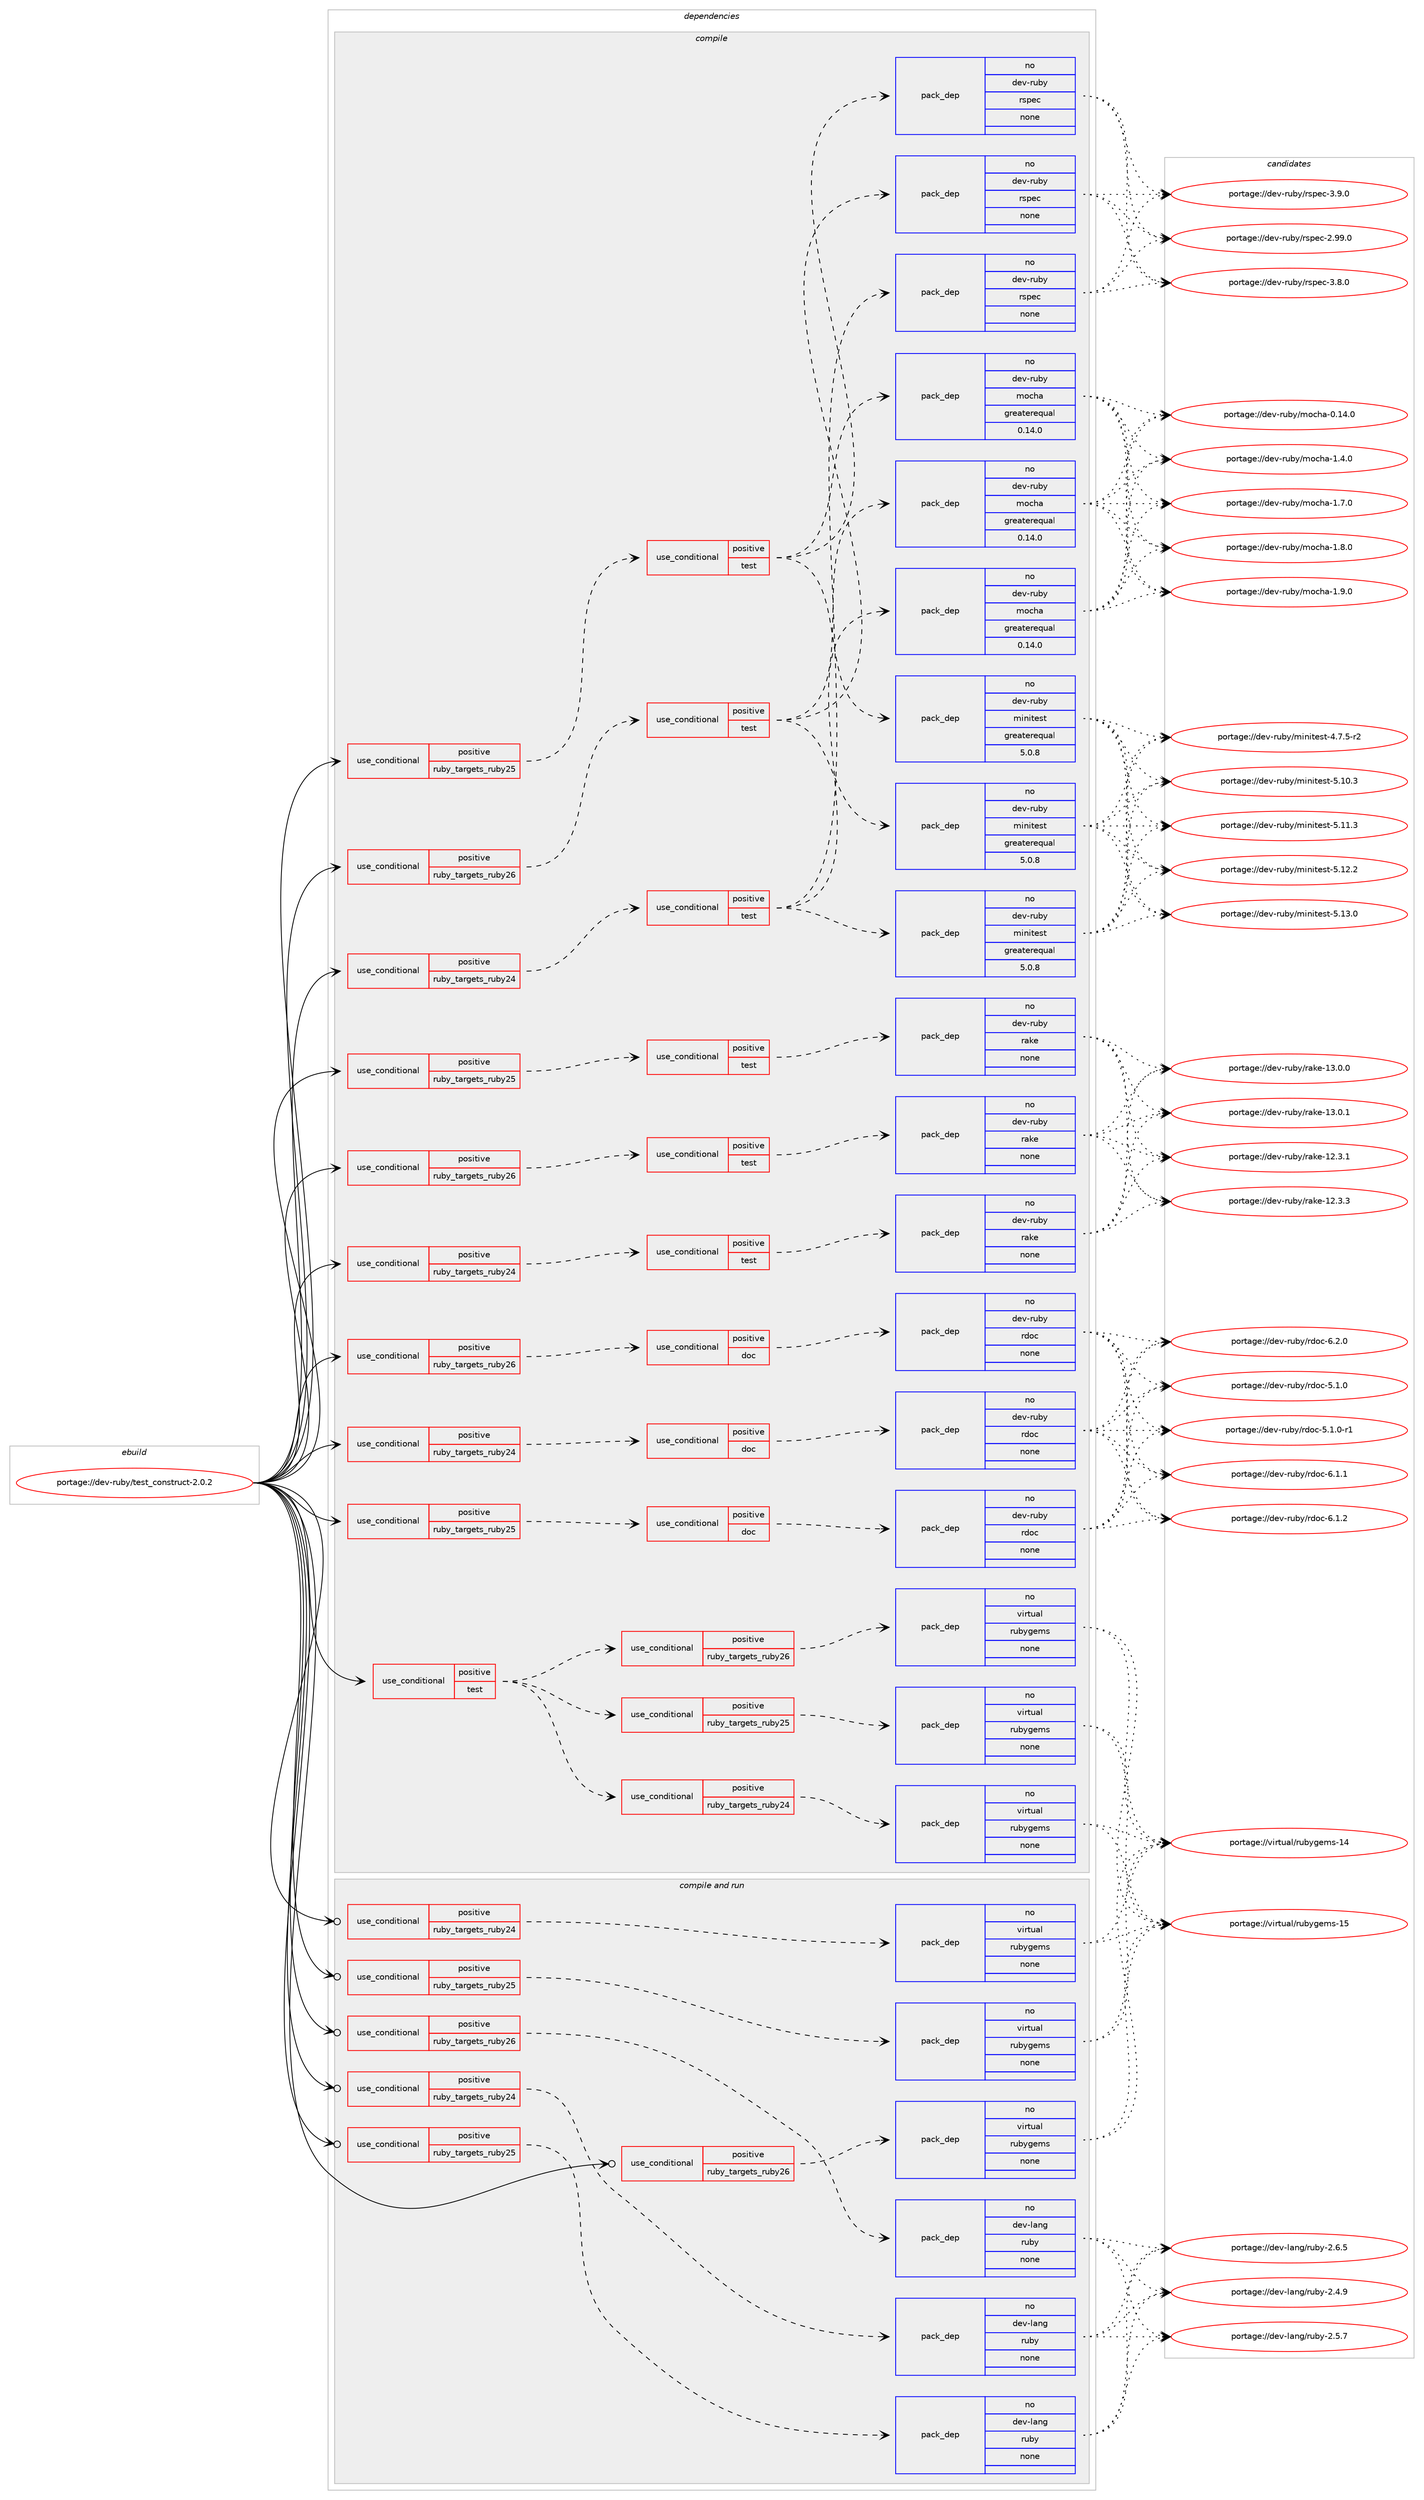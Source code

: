 digraph prolog {

# *************
# Graph options
# *************

newrank=true;
concentrate=true;
compound=true;
graph [rankdir=LR,fontname=Helvetica,fontsize=10,ranksep=1.5];#, ranksep=2.5, nodesep=0.2];
edge  [arrowhead=vee];
node  [fontname=Helvetica,fontsize=10];

# **********
# The ebuild
# **********

subgraph cluster_leftcol {
color=gray;
rank=same;
label=<<i>ebuild</i>>;
id [label="portage://dev-ruby/test_construct-2.0.2", color=red, width=4, href="../dev-ruby/test_construct-2.0.2.svg"];
}

# ****************
# The dependencies
# ****************

subgraph cluster_midcol {
color=gray;
label=<<i>dependencies</i>>;
subgraph cluster_compile {
fillcolor="#eeeeee";
style=filled;
label=<<i>compile</i>>;
subgraph cond67792 {
dependency252503 [label=<<TABLE BORDER="0" CELLBORDER="1" CELLSPACING="0" CELLPADDING="4"><TR><TD ROWSPAN="3" CELLPADDING="10">use_conditional</TD></TR><TR><TD>positive</TD></TR><TR><TD>ruby_targets_ruby24</TD></TR></TABLE>>, shape=none, color=red];
subgraph cond67793 {
dependency252504 [label=<<TABLE BORDER="0" CELLBORDER="1" CELLSPACING="0" CELLPADDING="4"><TR><TD ROWSPAN="3" CELLPADDING="10">use_conditional</TD></TR><TR><TD>positive</TD></TR><TR><TD>doc</TD></TR></TABLE>>, shape=none, color=red];
subgraph pack181150 {
dependency252505 [label=<<TABLE BORDER="0" CELLBORDER="1" CELLSPACING="0" CELLPADDING="4" WIDTH="220"><TR><TD ROWSPAN="6" CELLPADDING="30">pack_dep</TD></TR><TR><TD WIDTH="110">no</TD></TR><TR><TD>dev-ruby</TD></TR><TR><TD>rdoc</TD></TR><TR><TD>none</TD></TR><TR><TD></TD></TR></TABLE>>, shape=none, color=blue];
}
dependency252504:e -> dependency252505:w [weight=20,style="dashed",arrowhead="vee"];
}
dependency252503:e -> dependency252504:w [weight=20,style="dashed",arrowhead="vee"];
}
id:e -> dependency252503:w [weight=20,style="solid",arrowhead="vee"];
subgraph cond67794 {
dependency252506 [label=<<TABLE BORDER="0" CELLBORDER="1" CELLSPACING="0" CELLPADDING="4"><TR><TD ROWSPAN="3" CELLPADDING="10">use_conditional</TD></TR><TR><TD>positive</TD></TR><TR><TD>ruby_targets_ruby24</TD></TR></TABLE>>, shape=none, color=red];
subgraph cond67795 {
dependency252507 [label=<<TABLE BORDER="0" CELLBORDER="1" CELLSPACING="0" CELLPADDING="4"><TR><TD ROWSPAN="3" CELLPADDING="10">use_conditional</TD></TR><TR><TD>positive</TD></TR><TR><TD>test</TD></TR></TABLE>>, shape=none, color=red];
subgraph pack181151 {
dependency252508 [label=<<TABLE BORDER="0" CELLBORDER="1" CELLSPACING="0" CELLPADDING="4" WIDTH="220"><TR><TD ROWSPAN="6" CELLPADDING="30">pack_dep</TD></TR><TR><TD WIDTH="110">no</TD></TR><TR><TD>dev-ruby</TD></TR><TR><TD>minitest</TD></TR><TR><TD>greaterequal</TD></TR><TR><TD>5.0.8</TD></TR></TABLE>>, shape=none, color=blue];
}
dependency252507:e -> dependency252508:w [weight=20,style="dashed",arrowhead="vee"];
subgraph pack181152 {
dependency252509 [label=<<TABLE BORDER="0" CELLBORDER="1" CELLSPACING="0" CELLPADDING="4" WIDTH="220"><TR><TD ROWSPAN="6" CELLPADDING="30">pack_dep</TD></TR><TR><TD WIDTH="110">no</TD></TR><TR><TD>dev-ruby</TD></TR><TR><TD>mocha</TD></TR><TR><TD>greaterequal</TD></TR><TR><TD>0.14.0</TD></TR></TABLE>>, shape=none, color=blue];
}
dependency252507:e -> dependency252509:w [weight=20,style="dashed",arrowhead="vee"];
subgraph pack181153 {
dependency252510 [label=<<TABLE BORDER="0" CELLBORDER="1" CELLSPACING="0" CELLPADDING="4" WIDTH="220"><TR><TD ROWSPAN="6" CELLPADDING="30">pack_dep</TD></TR><TR><TD WIDTH="110">no</TD></TR><TR><TD>dev-ruby</TD></TR><TR><TD>rspec</TD></TR><TR><TD>none</TD></TR><TR><TD></TD></TR></TABLE>>, shape=none, color=blue];
}
dependency252507:e -> dependency252510:w [weight=20,style="dashed",arrowhead="vee"];
}
dependency252506:e -> dependency252507:w [weight=20,style="dashed",arrowhead="vee"];
}
id:e -> dependency252506:w [weight=20,style="solid",arrowhead="vee"];
subgraph cond67796 {
dependency252511 [label=<<TABLE BORDER="0" CELLBORDER="1" CELLSPACING="0" CELLPADDING="4"><TR><TD ROWSPAN="3" CELLPADDING="10">use_conditional</TD></TR><TR><TD>positive</TD></TR><TR><TD>ruby_targets_ruby24</TD></TR></TABLE>>, shape=none, color=red];
subgraph cond67797 {
dependency252512 [label=<<TABLE BORDER="0" CELLBORDER="1" CELLSPACING="0" CELLPADDING="4"><TR><TD ROWSPAN="3" CELLPADDING="10">use_conditional</TD></TR><TR><TD>positive</TD></TR><TR><TD>test</TD></TR></TABLE>>, shape=none, color=red];
subgraph pack181154 {
dependency252513 [label=<<TABLE BORDER="0" CELLBORDER="1" CELLSPACING="0" CELLPADDING="4" WIDTH="220"><TR><TD ROWSPAN="6" CELLPADDING="30">pack_dep</TD></TR><TR><TD WIDTH="110">no</TD></TR><TR><TD>dev-ruby</TD></TR><TR><TD>rake</TD></TR><TR><TD>none</TD></TR><TR><TD></TD></TR></TABLE>>, shape=none, color=blue];
}
dependency252512:e -> dependency252513:w [weight=20,style="dashed",arrowhead="vee"];
}
dependency252511:e -> dependency252512:w [weight=20,style="dashed",arrowhead="vee"];
}
id:e -> dependency252511:w [weight=20,style="solid",arrowhead="vee"];
subgraph cond67798 {
dependency252514 [label=<<TABLE BORDER="0" CELLBORDER="1" CELLSPACING="0" CELLPADDING="4"><TR><TD ROWSPAN="3" CELLPADDING="10">use_conditional</TD></TR><TR><TD>positive</TD></TR><TR><TD>ruby_targets_ruby25</TD></TR></TABLE>>, shape=none, color=red];
subgraph cond67799 {
dependency252515 [label=<<TABLE BORDER="0" CELLBORDER="1" CELLSPACING="0" CELLPADDING="4"><TR><TD ROWSPAN="3" CELLPADDING="10">use_conditional</TD></TR><TR><TD>positive</TD></TR><TR><TD>doc</TD></TR></TABLE>>, shape=none, color=red];
subgraph pack181155 {
dependency252516 [label=<<TABLE BORDER="0" CELLBORDER="1" CELLSPACING="0" CELLPADDING="4" WIDTH="220"><TR><TD ROWSPAN="6" CELLPADDING="30">pack_dep</TD></TR><TR><TD WIDTH="110">no</TD></TR><TR><TD>dev-ruby</TD></TR><TR><TD>rdoc</TD></TR><TR><TD>none</TD></TR><TR><TD></TD></TR></TABLE>>, shape=none, color=blue];
}
dependency252515:e -> dependency252516:w [weight=20,style="dashed",arrowhead="vee"];
}
dependency252514:e -> dependency252515:w [weight=20,style="dashed",arrowhead="vee"];
}
id:e -> dependency252514:w [weight=20,style="solid",arrowhead="vee"];
subgraph cond67800 {
dependency252517 [label=<<TABLE BORDER="0" CELLBORDER="1" CELLSPACING="0" CELLPADDING="4"><TR><TD ROWSPAN="3" CELLPADDING="10">use_conditional</TD></TR><TR><TD>positive</TD></TR><TR><TD>ruby_targets_ruby25</TD></TR></TABLE>>, shape=none, color=red];
subgraph cond67801 {
dependency252518 [label=<<TABLE BORDER="0" CELLBORDER="1" CELLSPACING="0" CELLPADDING="4"><TR><TD ROWSPAN="3" CELLPADDING="10">use_conditional</TD></TR><TR><TD>positive</TD></TR><TR><TD>test</TD></TR></TABLE>>, shape=none, color=red];
subgraph pack181156 {
dependency252519 [label=<<TABLE BORDER="0" CELLBORDER="1" CELLSPACING="0" CELLPADDING="4" WIDTH="220"><TR><TD ROWSPAN="6" CELLPADDING="30">pack_dep</TD></TR><TR><TD WIDTH="110">no</TD></TR><TR><TD>dev-ruby</TD></TR><TR><TD>minitest</TD></TR><TR><TD>greaterequal</TD></TR><TR><TD>5.0.8</TD></TR></TABLE>>, shape=none, color=blue];
}
dependency252518:e -> dependency252519:w [weight=20,style="dashed",arrowhead="vee"];
subgraph pack181157 {
dependency252520 [label=<<TABLE BORDER="0" CELLBORDER="1" CELLSPACING="0" CELLPADDING="4" WIDTH="220"><TR><TD ROWSPAN="6" CELLPADDING="30">pack_dep</TD></TR><TR><TD WIDTH="110">no</TD></TR><TR><TD>dev-ruby</TD></TR><TR><TD>mocha</TD></TR><TR><TD>greaterequal</TD></TR><TR><TD>0.14.0</TD></TR></TABLE>>, shape=none, color=blue];
}
dependency252518:e -> dependency252520:w [weight=20,style="dashed",arrowhead="vee"];
subgraph pack181158 {
dependency252521 [label=<<TABLE BORDER="0" CELLBORDER="1" CELLSPACING="0" CELLPADDING="4" WIDTH="220"><TR><TD ROWSPAN="6" CELLPADDING="30">pack_dep</TD></TR><TR><TD WIDTH="110">no</TD></TR><TR><TD>dev-ruby</TD></TR><TR><TD>rspec</TD></TR><TR><TD>none</TD></TR><TR><TD></TD></TR></TABLE>>, shape=none, color=blue];
}
dependency252518:e -> dependency252521:w [weight=20,style="dashed",arrowhead="vee"];
}
dependency252517:e -> dependency252518:w [weight=20,style="dashed",arrowhead="vee"];
}
id:e -> dependency252517:w [weight=20,style="solid",arrowhead="vee"];
subgraph cond67802 {
dependency252522 [label=<<TABLE BORDER="0" CELLBORDER="1" CELLSPACING="0" CELLPADDING="4"><TR><TD ROWSPAN="3" CELLPADDING="10">use_conditional</TD></TR><TR><TD>positive</TD></TR><TR><TD>ruby_targets_ruby25</TD></TR></TABLE>>, shape=none, color=red];
subgraph cond67803 {
dependency252523 [label=<<TABLE BORDER="0" CELLBORDER="1" CELLSPACING="0" CELLPADDING="4"><TR><TD ROWSPAN="3" CELLPADDING="10">use_conditional</TD></TR><TR><TD>positive</TD></TR><TR><TD>test</TD></TR></TABLE>>, shape=none, color=red];
subgraph pack181159 {
dependency252524 [label=<<TABLE BORDER="0" CELLBORDER="1" CELLSPACING="0" CELLPADDING="4" WIDTH="220"><TR><TD ROWSPAN="6" CELLPADDING="30">pack_dep</TD></TR><TR><TD WIDTH="110">no</TD></TR><TR><TD>dev-ruby</TD></TR><TR><TD>rake</TD></TR><TR><TD>none</TD></TR><TR><TD></TD></TR></TABLE>>, shape=none, color=blue];
}
dependency252523:e -> dependency252524:w [weight=20,style="dashed",arrowhead="vee"];
}
dependency252522:e -> dependency252523:w [weight=20,style="dashed",arrowhead="vee"];
}
id:e -> dependency252522:w [weight=20,style="solid",arrowhead="vee"];
subgraph cond67804 {
dependency252525 [label=<<TABLE BORDER="0" CELLBORDER="1" CELLSPACING="0" CELLPADDING="4"><TR><TD ROWSPAN="3" CELLPADDING="10">use_conditional</TD></TR><TR><TD>positive</TD></TR><TR><TD>ruby_targets_ruby26</TD></TR></TABLE>>, shape=none, color=red];
subgraph cond67805 {
dependency252526 [label=<<TABLE BORDER="0" CELLBORDER="1" CELLSPACING="0" CELLPADDING="4"><TR><TD ROWSPAN="3" CELLPADDING="10">use_conditional</TD></TR><TR><TD>positive</TD></TR><TR><TD>doc</TD></TR></TABLE>>, shape=none, color=red];
subgraph pack181160 {
dependency252527 [label=<<TABLE BORDER="0" CELLBORDER="1" CELLSPACING="0" CELLPADDING="4" WIDTH="220"><TR><TD ROWSPAN="6" CELLPADDING="30">pack_dep</TD></TR><TR><TD WIDTH="110">no</TD></TR><TR><TD>dev-ruby</TD></TR><TR><TD>rdoc</TD></TR><TR><TD>none</TD></TR><TR><TD></TD></TR></TABLE>>, shape=none, color=blue];
}
dependency252526:e -> dependency252527:w [weight=20,style="dashed",arrowhead="vee"];
}
dependency252525:e -> dependency252526:w [weight=20,style="dashed",arrowhead="vee"];
}
id:e -> dependency252525:w [weight=20,style="solid",arrowhead="vee"];
subgraph cond67806 {
dependency252528 [label=<<TABLE BORDER="0" CELLBORDER="1" CELLSPACING="0" CELLPADDING="4"><TR><TD ROWSPAN="3" CELLPADDING="10">use_conditional</TD></TR><TR><TD>positive</TD></TR><TR><TD>ruby_targets_ruby26</TD></TR></TABLE>>, shape=none, color=red];
subgraph cond67807 {
dependency252529 [label=<<TABLE BORDER="0" CELLBORDER="1" CELLSPACING="0" CELLPADDING="4"><TR><TD ROWSPAN="3" CELLPADDING="10">use_conditional</TD></TR><TR><TD>positive</TD></TR><TR><TD>test</TD></TR></TABLE>>, shape=none, color=red];
subgraph pack181161 {
dependency252530 [label=<<TABLE BORDER="0" CELLBORDER="1" CELLSPACING="0" CELLPADDING="4" WIDTH="220"><TR><TD ROWSPAN="6" CELLPADDING="30">pack_dep</TD></TR><TR><TD WIDTH="110">no</TD></TR><TR><TD>dev-ruby</TD></TR><TR><TD>minitest</TD></TR><TR><TD>greaterequal</TD></TR><TR><TD>5.0.8</TD></TR></TABLE>>, shape=none, color=blue];
}
dependency252529:e -> dependency252530:w [weight=20,style="dashed",arrowhead="vee"];
subgraph pack181162 {
dependency252531 [label=<<TABLE BORDER="0" CELLBORDER="1" CELLSPACING="0" CELLPADDING="4" WIDTH="220"><TR><TD ROWSPAN="6" CELLPADDING="30">pack_dep</TD></TR><TR><TD WIDTH="110">no</TD></TR><TR><TD>dev-ruby</TD></TR><TR><TD>mocha</TD></TR><TR><TD>greaterequal</TD></TR><TR><TD>0.14.0</TD></TR></TABLE>>, shape=none, color=blue];
}
dependency252529:e -> dependency252531:w [weight=20,style="dashed",arrowhead="vee"];
subgraph pack181163 {
dependency252532 [label=<<TABLE BORDER="0" CELLBORDER="1" CELLSPACING="0" CELLPADDING="4" WIDTH="220"><TR><TD ROWSPAN="6" CELLPADDING="30">pack_dep</TD></TR><TR><TD WIDTH="110">no</TD></TR><TR><TD>dev-ruby</TD></TR><TR><TD>rspec</TD></TR><TR><TD>none</TD></TR><TR><TD></TD></TR></TABLE>>, shape=none, color=blue];
}
dependency252529:e -> dependency252532:w [weight=20,style="dashed",arrowhead="vee"];
}
dependency252528:e -> dependency252529:w [weight=20,style="dashed",arrowhead="vee"];
}
id:e -> dependency252528:w [weight=20,style="solid",arrowhead="vee"];
subgraph cond67808 {
dependency252533 [label=<<TABLE BORDER="0" CELLBORDER="1" CELLSPACING="0" CELLPADDING="4"><TR><TD ROWSPAN="3" CELLPADDING="10">use_conditional</TD></TR><TR><TD>positive</TD></TR><TR><TD>ruby_targets_ruby26</TD></TR></TABLE>>, shape=none, color=red];
subgraph cond67809 {
dependency252534 [label=<<TABLE BORDER="0" CELLBORDER="1" CELLSPACING="0" CELLPADDING="4"><TR><TD ROWSPAN="3" CELLPADDING="10">use_conditional</TD></TR><TR><TD>positive</TD></TR><TR><TD>test</TD></TR></TABLE>>, shape=none, color=red];
subgraph pack181164 {
dependency252535 [label=<<TABLE BORDER="0" CELLBORDER="1" CELLSPACING="0" CELLPADDING="4" WIDTH="220"><TR><TD ROWSPAN="6" CELLPADDING="30">pack_dep</TD></TR><TR><TD WIDTH="110">no</TD></TR><TR><TD>dev-ruby</TD></TR><TR><TD>rake</TD></TR><TR><TD>none</TD></TR><TR><TD></TD></TR></TABLE>>, shape=none, color=blue];
}
dependency252534:e -> dependency252535:w [weight=20,style="dashed",arrowhead="vee"];
}
dependency252533:e -> dependency252534:w [weight=20,style="dashed",arrowhead="vee"];
}
id:e -> dependency252533:w [weight=20,style="solid",arrowhead="vee"];
subgraph cond67810 {
dependency252536 [label=<<TABLE BORDER="0" CELLBORDER="1" CELLSPACING="0" CELLPADDING="4"><TR><TD ROWSPAN="3" CELLPADDING="10">use_conditional</TD></TR><TR><TD>positive</TD></TR><TR><TD>test</TD></TR></TABLE>>, shape=none, color=red];
subgraph cond67811 {
dependency252537 [label=<<TABLE BORDER="0" CELLBORDER="1" CELLSPACING="0" CELLPADDING="4"><TR><TD ROWSPAN="3" CELLPADDING="10">use_conditional</TD></TR><TR><TD>positive</TD></TR><TR><TD>ruby_targets_ruby24</TD></TR></TABLE>>, shape=none, color=red];
subgraph pack181165 {
dependency252538 [label=<<TABLE BORDER="0" CELLBORDER="1" CELLSPACING="0" CELLPADDING="4" WIDTH="220"><TR><TD ROWSPAN="6" CELLPADDING="30">pack_dep</TD></TR><TR><TD WIDTH="110">no</TD></TR><TR><TD>virtual</TD></TR><TR><TD>rubygems</TD></TR><TR><TD>none</TD></TR><TR><TD></TD></TR></TABLE>>, shape=none, color=blue];
}
dependency252537:e -> dependency252538:w [weight=20,style="dashed",arrowhead="vee"];
}
dependency252536:e -> dependency252537:w [weight=20,style="dashed",arrowhead="vee"];
subgraph cond67812 {
dependency252539 [label=<<TABLE BORDER="0" CELLBORDER="1" CELLSPACING="0" CELLPADDING="4"><TR><TD ROWSPAN="3" CELLPADDING="10">use_conditional</TD></TR><TR><TD>positive</TD></TR><TR><TD>ruby_targets_ruby25</TD></TR></TABLE>>, shape=none, color=red];
subgraph pack181166 {
dependency252540 [label=<<TABLE BORDER="0" CELLBORDER="1" CELLSPACING="0" CELLPADDING="4" WIDTH="220"><TR><TD ROWSPAN="6" CELLPADDING="30">pack_dep</TD></TR><TR><TD WIDTH="110">no</TD></TR><TR><TD>virtual</TD></TR><TR><TD>rubygems</TD></TR><TR><TD>none</TD></TR><TR><TD></TD></TR></TABLE>>, shape=none, color=blue];
}
dependency252539:e -> dependency252540:w [weight=20,style="dashed",arrowhead="vee"];
}
dependency252536:e -> dependency252539:w [weight=20,style="dashed",arrowhead="vee"];
subgraph cond67813 {
dependency252541 [label=<<TABLE BORDER="0" CELLBORDER="1" CELLSPACING="0" CELLPADDING="4"><TR><TD ROWSPAN="3" CELLPADDING="10">use_conditional</TD></TR><TR><TD>positive</TD></TR><TR><TD>ruby_targets_ruby26</TD></TR></TABLE>>, shape=none, color=red];
subgraph pack181167 {
dependency252542 [label=<<TABLE BORDER="0" CELLBORDER="1" CELLSPACING="0" CELLPADDING="4" WIDTH="220"><TR><TD ROWSPAN="6" CELLPADDING="30">pack_dep</TD></TR><TR><TD WIDTH="110">no</TD></TR><TR><TD>virtual</TD></TR><TR><TD>rubygems</TD></TR><TR><TD>none</TD></TR><TR><TD></TD></TR></TABLE>>, shape=none, color=blue];
}
dependency252541:e -> dependency252542:w [weight=20,style="dashed",arrowhead="vee"];
}
dependency252536:e -> dependency252541:w [weight=20,style="dashed",arrowhead="vee"];
}
id:e -> dependency252536:w [weight=20,style="solid",arrowhead="vee"];
}
subgraph cluster_compileandrun {
fillcolor="#eeeeee";
style=filled;
label=<<i>compile and run</i>>;
subgraph cond67814 {
dependency252543 [label=<<TABLE BORDER="0" CELLBORDER="1" CELLSPACING="0" CELLPADDING="4"><TR><TD ROWSPAN="3" CELLPADDING="10">use_conditional</TD></TR><TR><TD>positive</TD></TR><TR><TD>ruby_targets_ruby24</TD></TR></TABLE>>, shape=none, color=red];
subgraph pack181168 {
dependency252544 [label=<<TABLE BORDER="0" CELLBORDER="1" CELLSPACING="0" CELLPADDING="4" WIDTH="220"><TR><TD ROWSPAN="6" CELLPADDING="30">pack_dep</TD></TR><TR><TD WIDTH="110">no</TD></TR><TR><TD>dev-lang</TD></TR><TR><TD>ruby</TD></TR><TR><TD>none</TD></TR><TR><TD></TD></TR></TABLE>>, shape=none, color=blue];
}
dependency252543:e -> dependency252544:w [weight=20,style="dashed",arrowhead="vee"];
}
id:e -> dependency252543:w [weight=20,style="solid",arrowhead="odotvee"];
subgraph cond67815 {
dependency252545 [label=<<TABLE BORDER="0" CELLBORDER="1" CELLSPACING="0" CELLPADDING="4"><TR><TD ROWSPAN="3" CELLPADDING="10">use_conditional</TD></TR><TR><TD>positive</TD></TR><TR><TD>ruby_targets_ruby24</TD></TR></TABLE>>, shape=none, color=red];
subgraph pack181169 {
dependency252546 [label=<<TABLE BORDER="0" CELLBORDER="1" CELLSPACING="0" CELLPADDING="4" WIDTH="220"><TR><TD ROWSPAN="6" CELLPADDING="30">pack_dep</TD></TR><TR><TD WIDTH="110">no</TD></TR><TR><TD>virtual</TD></TR><TR><TD>rubygems</TD></TR><TR><TD>none</TD></TR><TR><TD></TD></TR></TABLE>>, shape=none, color=blue];
}
dependency252545:e -> dependency252546:w [weight=20,style="dashed",arrowhead="vee"];
}
id:e -> dependency252545:w [weight=20,style="solid",arrowhead="odotvee"];
subgraph cond67816 {
dependency252547 [label=<<TABLE BORDER="0" CELLBORDER="1" CELLSPACING="0" CELLPADDING="4"><TR><TD ROWSPAN="3" CELLPADDING="10">use_conditional</TD></TR><TR><TD>positive</TD></TR><TR><TD>ruby_targets_ruby25</TD></TR></TABLE>>, shape=none, color=red];
subgraph pack181170 {
dependency252548 [label=<<TABLE BORDER="0" CELLBORDER="1" CELLSPACING="0" CELLPADDING="4" WIDTH="220"><TR><TD ROWSPAN="6" CELLPADDING="30">pack_dep</TD></TR><TR><TD WIDTH="110">no</TD></TR><TR><TD>dev-lang</TD></TR><TR><TD>ruby</TD></TR><TR><TD>none</TD></TR><TR><TD></TD></TR></TABLE>>, shape=none, color=blue];
}
dependency252547:e -> dependency252548:w [weight=20,style="dashed",arrowhead="vee"];
}
id:e -> dependency252547:w [weight=20,style="solid",arrowhead="odotvee"];
subgraph cond67817 {
dependency252549 [label=<<TABLE BORDER="0" CELLBORDER="1" CELLSPACING="0" CELLPADDING="4"><TR><TD ROWSPAN="3" CELLPADDING="10">use_conditional</TD></TR><TR><TD>positive</TD></TR><TR><TD>ruby_targets_ruby25</TD></TR></TABLE>>, shape=none, color=red];
subgraph pack181171 {
dependency252550 [label=<<TABLE BORDER="0" CELLBORDER="1" CELLSPACING="0" CELLPADDING="4" WIDTH="220"><TR><TD ROWSPAN="6" CELLPADDING="30">pack_dep</TD></TR><TR><TD WIDTH="110">no</TD></TR><TR><TD>virtual</TD></TR><TR><TD>rubygems</TD></TR><TR><TD>none</TD></TR><TR><TD></TD></TR></TABLE>>, shape=none, color=blue];
}
dependency252549:e -> dependency252550:w [weight=20,style="dashed",arrowhead="vee"];
}
id:e -> dependency252549:w [weight=20,style="solid",arrowhead="odotvee"];
subgraph cond67818 {
dependency252551 [label=<<TABLE BORDER="0" CELLBORDER="1" CELLSPACING="0" CELLPADDING="4"><TR><TD ROWSPAN="3" CELLPADDING="10">use_conditional</TD></TR><TR><TD>positive</TD></TR><TR><TD>ruby_targets_ruby26</TD></TR></TABLE>>, shape=none, color=red];
subgraph pack181172 {
dependency252552 [label=<<TABLE BORDER="0" CELLBORDER="1" CELLSPACING="0" CELLPADDING="4" WIDTH="220"><TR><TD ROWSPAN="6" CELLPADDING="30">pack_dep</TD></TR><TR><TD WIDTH="110">no</TD></TR><TR><TD>dev-lang</TD></TR><TR><TD>ruby</TD></TR><TR><TD>none</TD></TR><TR><TD></TD></TR></TABLE>>, shape=none, color=blue];
}
dependency252551:e -> dependency252552:w [weight=20,style="dashed",arrowhead="vee"];
}
id:e -> dependency252551:w [weight=20,style="solid",arrowhead="odotvee"];
subgraph cond67819 {
dependency252553 [label=<<TABLE BORDER="0" CELLBORDER="1" CELLSPACING="0" CELLPADDING="4"><TR><TD ROWSPAN="3" CELLPADDING="10">use_conditional</TD></TR><TR><TD>positive</TD></TR><TR><TD>ruby_targets_ruby26</TD></TR></TABLE>>, shape=none, color=red];
subgraph pack181173 {
dependency252554 [label=<<TABLE BORDER="0" CELLBORDER="1" CELLSPACING="0" CELLPADDING="4" WIDTH="220"><TR><TD ROWSPAN="6" CELLPADDING="30">pack_dep</TD></TR><TR><TD WIDTH="110">no</TD></TR><TR><TD>virtual</TD></TR><TR><TD>rubygems</TD></TR><TR><TD>none</TD></TR><TR><TD></TD></TR></TABLE>>, shape=none, color=blue];
}
dependency252553:e -> dependency252554:w [weight=20,style="dashed",arrowhead="vee"];
}
id:e -> dependency252553:w [weight=20,style="solid",arrowhead="odotvee"];
}
subgraph cluster_run {
fillcolor="#eeeeee";
style=filled;
label=<<i>run</i>>;
}
}

# **************
# The candidates
# **************

subgraph cluster_choices {
rank=same;
color=gray;
label=<<i>candidates</i>>;

subgraph choice181150 {
color=black;
nodesep=1;
choiceportage10010111845114117981214711410011199455346494648 [label="portage://dev-ruby/rdoc-5.1.0", color=red, width=4,href="../dev-ruby/rdoc-5.1.0.svg"];
choiceportage100101118451141179812147114100111994553464946484511449 [label="portage://dev-ruby/rdoc-5.1.0-r1", color=red, width=4,href="../dev-ruby/rdoc-5.1.0-r1.svg"];
choiceportage10010111845114117981214711410011199455446494649 [label="portage://dev-ruby/rdoc-6.1.1", color=red, width=4,href="../dev-ruby/rdoc-6.1.1.svg"];
choiceportage10010111845114117981214711410011199455446494650 [label="portage://dev-ruby/rdoc-6.1.2", color=red, width=4,href="../dev-ruby/rdoc-6.1.2.svg"];
choiceportage10010111845114117981214711410011199455446504648 [label="portage://dev-ruby/rdoc-6.2.0", color=red, width=4,href="../dev-ruby/rdoc-6.2.0.svg"];
dependency252505:e -> choiceportage10010111845114117981214711410011199455346494648:w [style=dotted,weight="100"];
dependency252505:e -> choiceportage100101118451141179812147114100111994553464946484511449:w [style=dotted,weight="100"];
dependency252505:e -> choiceportage10010111845114117981214711410011199455446494649:w [style=dotted,weight="100"];
dependency252505:e -> choiceportage10010111845114117981214711410011199455446494650:w [style=dotted,weight="100"];
dependency252505:e -> choiceportage10010111845114117981214711410011199455446504648:w [style=dotted,weight="100"];
}
subgraph choice181151 {
color=black;
nodesep=1;
choiceportage1001011184511411798121471091051101051161011151164552465546534511450 [label="portage://dev-ruby/minitest-4.7.5-r2", color=red, width=4,href="../dev-ruby/minitest-4.7.5-r2.svg"];
choiceportage10010111845114117981214710910511010511610111511645534649484651 [label="portage://dev-ruby/minitest-5.10.3", color=red, width=4,href="../dev-ruby/minitest-5.10.3.svg"];
choiceportage10010111845114117981214710910511010511610111511645534649494651 [label="portage://dev-ruby/minitest-5.11.3", color=red, width=4,href="../dev-ruby/minitest-5.11.3.svg"];
choiceportage10010111845114117981214710910511010511610111511645534649504650 [label="portage://dev-ruby/minitest-5.12.2", color=red, width=4,href="../dev-ruby/minitest-5.12.2.svg"];
choiceportage10010111845114117981214710910511010511610111511645534649514648 [label="portage://dev-ruby/minitest-5.13.0", color=red, width=4,href="../dev-ruby/minitest-5.13.0.svg"];
dependency252508:e -> choiceportage1001011184511411798121471091051101051161011151164552465546534511450:w [style=dotted,weight="100"];
dependency252508:e -> choiceportage10010111845114117981214710910511010511610111511645534649484651:w [style=dotted,weight="100"];
dependency252508:e -> choiceportage10010111845114117981214710910511010511610111511645534649494651:w [style=dotted,weight="100"];
dependency252508:e -> choiceportage10010111845114117981214710910511010511610111511645534649504650:w [style=dotted,weight="100"];
dependency252508:e -> choiceportage10010111845114117981214710910511010511610111511645534649514648:w [style=dotted,weight="100"];
}
subgraph choice181152 {
color=black;
nodesep=1;
choiceportage100101118451141179812147109111991049745484649524648 [label="portage://dev-ruby/mocha-0.14.0", color=red, width=4,href="../dev-ruby/mocha-0.14.0.svg"];
choiceportage1001011184511411798121471091119910497454946524648 [label="portage://dev-ruby/mocha-1.4.0", color=red, width=4,href="../dev-ruby/mocha-1.4.0.svg"];
choiceportage1001011184511411798121471091119910497454946554648 [label="portage://dev-ruby/mocha-1.7.0", color=red, width=4,href="../dev-ruby/mocha-1.7.0.svg"];
choiceportage1001011184511411798121471091119910497454946564648 [label="portage://dev-ruby/mocha-1.8.0", color=red, width=4,href="../dev-ruby/mocha-1.8.0.svg"];
choiceportage1001011184511411798121471091119910497454946574648 [label="portage://dev-ruby/mocha-1.9.0", color=red, width=4,href="../dev-ruby/mocha-1.9.0.svg"];
dependency252509:e -> choiceportage100101118451141179812147109111991049745484649524648:w [style=dotted,weight="100"];
dependency252509:e -> choiceportage1001011184511411798121471091119910497454946524648:w [style=dotted,weight="100"];
dependency252509:e -> choiceportage1001011184511411798121471091119910497454946554648:w [style=dotted,weight="100"];
dependency252509:e -> choiceportage1001011184511411798121471091119910497454946564648:w [style=dotted,weight="100"];
dependency252509:e -> choiceportage1001011184511411798121471091119910497454946574648:w [style=dotted,weight="100"];
}
subgraph choice181153 {
color=black;
nodesep=1;
choiceportage1001011184511411798121471141151121019945504657574648 [label="portage://dev-ruby/rspec-2.99.0", color=red, width=4,href="../dev-ruby/rspec-2.99.0.svg"];
choiceportage10010111845114117981214711411511210199455146564648 [label="portage://dev-ruby/rspec-3.8.0", color=red, width=4,href="../dev-ruby/rspec-3.8.0.svg"];
choiceportage10010111845114117981214711411511210199455146574648 [label="portage://dev-ruby/rspec-3.9.0", color=red, width=4,href="../dev-ruby/rspec-3.9.0.svg"];
dependency252510:e -> choiceportage1001011184511411798121471141151121019945504657574648:w [style=dotted,weight="100"];
dependency252510:e -> choiceportage10010111845114117981214711411511210199455146564648:w [style=dotted,weight="100"];
dependency252510:e -> choiceportage10010111845114117981214711411511210199455146574648:w [style=dotted,weight="100"];
}
subgraph choice181154 {
color=black;
nodesep=1;
choiceportage1001011184511411798121471149710710145495046514649 [label="portage://dev-ruby/rake-12.3.1", color=red, width=4,href="../dev-ruby/rake-12.3.1.svg"];
choiceportage1001011184511411798121471149710710145495046514651 [label="portage://dev-ruby/rake-12.3.3", color=red, width=4,href="../dev-ruby/rake-12.3.3.svg"];
choiceportage1001011184511411798121471149710710145495146484648 [label="portage://dev-ruby/rake-13.0.0", color=red, width=4,href="../dev-ruby/rake-13.0.0.svg"];
choiceportage1001011184511411798121471149710710145495146484649 [label="portage://dev-ruby/rake-13.0.1", color=red, width=4,href="../dev-ruby/rake-13.0.1.svg"];
dependency252513:e -> choiceportage1001011184511411798121471149710710145495046514649:w [style=dotted,weight="100"];
dependency252513:e -> choiceportage1001011184511411798121471149710710145495046514651:w [style=dotted,weight="100"];
dependency252513:e -> choiceportage1001011184511411798121471149710710145495146484648:w [style=dotted,weight="100"];
dependency252513:e -> choiceportage1001011184511411798121471149710710145495146484649:w [style=dotted,weight="100"];
}
subgraph choice181155 {
color=black;
nodesep=1;
choiceportage10010111845114117981214711410011199455346494648 [label="portage://dev-ruby/rdoc-5.1.0", color=red, width=4,href="../dev-ruby/rdoc-5.1.0.svg"];
choiceportage100101118451141179812147114100111994553464946484511449 [label="portage://dev-ruby/rdoc-5.1.0-r1", color=red, width=4,href="../dev-ruby/rdoc-5.1.0-r1.svg"];
choiceportage10010111845114117981214711410011199455446494649 [label="portage://dev-ruby/rdoc-6.1.1", color=red, width=4,href="../dev-ruby/rdoc-6.1.1.svg"];
choiceportage10010111845114117981214711410011199455446494650 [label="portage://dev-ruby/rdoc-6.1.2", color=red, width=4,href="../dev-ruby/rdoc-6.1.2.svg"];
choiceportage10010111845114117981214711410011199455446504648 [label="portage://dev-ruby/rdoc-6.2.0", color=red, width=4,href="../dev-ruby/rdoc-6.2.0.svg"];
dependency252516:e -> choiceportage10010111845114117981214711410011199455346494648:w [style=dotted,weight="100"];
dependency252516:e -> choiceportage100101118451141179812147114100111994553464946484511449:w [style=dotted,weight="100"];
dependency252516:e -> choiceportage10010111845114117981214711410011199455446494649:w [style=dotted,weight="100"];
dependency252516:e -> choiceportage10010111845114117981214711410011199455446494650:w [style=dotted,weight="100"];
dependency252516:e -> choiceportage10010111845114117981214711410011199455446504648:w [style=dotted,weight="100"];
}
subgraph choice181156 {
color=black;
nodesep=1;
choiceportage1001011184511411798121471091051101051161011151164552465546534511450 [label="portage://dev-ruby/minitest-4.7.5-r2", color=red, width=4,href="../dev-ruby/minitest-4.7.5-r2.svg"];
choiceportage10010111845114117981214710910511010511610111511645534649484651 [label="portage://dev-ruby/minitest-5.10.3", color=red, width=4,href="../dev-ruby/minitest-5.10.3.svg"];
choiceportage10010111845114117981214710910511010511610111511645534649494651 [label="portage://dev-ruby/minitest-5.11.3", color=red, width=4,href="../dev-ruby/minitest-5.11.3.svg"];
choiceportage10010111845114117981214710910511010511610111511645534649504650 [label="portage://dev-ruby/minitest-5.12.2", color=red, width=4,href="../dev-ruby/minitest-5.12.2.svg"];
choiceportage10010111845114117981214710910511010511610111511645534649514648 [label="portage://dev-ruby/minitest-5.13.0", color=red, width=4,href="../dev-ruby/minitest-5.13.0.svg"];
dependency252519:e -> choiceportage1001011184511411798121471091051101051161011151164552465546534511450:w [style=dotted,weight="100"];
dependency252519:e -> choiceportage10010111845114117981214710910511010511610111511645534649484651:w [style=dotted,weight="100"];
dependency252519:e -> choiceportage10010111845114117981214710910511010511610111511645534649494651:w [style=dotted,weight="100"];
dependency252519:e -> choiceportage10010111845114117981214710910511010511610111511645534649504650:w [style=dotted,weight="100"];
dependency252519:e -> choiceportage10010111845114117981214710910511010511610111511645534649514648:w [style=dotted,weight="100"];
}
subgraph choice181157 {
color=black;
nodesep=1;
choiceportage100101118451141179812147109111991049745484649524648 [label="portage://dev-ruby/mocha-0.14.0", color=red, width=4,href="../dev-ruby/mocha-0.14.0.svg"];
choiceportage1001011184511411798121471091119910497454946524648 [label="portage://dev-ruby/mocha-1.4.0", color=red, width=4,href="../dev-ruby/mocha-1.4.0.svg"];
choiceportage1001011184511411798121471091119910497454946554648 [label="portage://dev-ruby/mocha-1.7.0", color=red, width=4,href="../dev-ruby/mocha-1.7.0.svg"];
choiceportage1001011184511411798121471091119910497454946564648 [label="portage://dev-ruby/mocha-1.8.0", color=red, width=4,href="../dev-ruby/mocha-1.8.0.svg"];
choiceportage1001011184511411798121471091119910497454946574648 [label="portage://dev-ruby/mocha-1.9.0", color=red, width=4,href="../dev-ruby/mocha-1.9.0.svg"];
dependency252520:e -> choiceportage100101118451141179812147109111991049745484649524648:w [style=dotted,weight="100"];
dependency252520:e -> choiceportage1001011184511411798121471091119910497454946524648:w [style=dotted,weight="100"];
dependency252520:e -> choiceportage1001011184511411798121471091119910497454946554648:w [style=dotted,weight="100"];
dependency252520:e -> choiceportage1001011184511411798121471091119910497454946564648:w [style=dotted,weight="100"];
dependency252520:e -> choiceportage1001011184511411798121471091119910497454946574648:w [style=dotted,weight="100"];
}
subgraph choice181158 {
color=black;
nodesep=1;
choiceportage1001011184511411798121471141151121019945504657574648 [label="portage://dev-ruby/rspec-2.99.0", color=red, width=4,href="../dev-ruby/rspec-2.99.0.svg"];
choiceportage10010111845114117981214711411511210199455146564648 [label="portage://dev-ruby/rspec-3.8.0", color=red, width=4,href="../dev-ruby/rspec-3.8.0.svg"];
choiceportage10010111845114117981214711411511210199455146574648 [label="portage://dev-ruby/rspec-3.9.0", color=red, width=4,href="../dev-ruby/rspec-3.9.0.svg"];
dependency252521:e -> choiceportage1001011184511411798121471141151121019945504657574648:w [style=dotted,weight="100"];
dependency252521:e -> choiceportage10010111845114117981214711411511210199455146564648:w [style=dotted,weight="100"];
dependency252521:e -> choiceportage10010111845114117981214711411511210199455146574648:w [style=dotted,weight="100"];
}
subgraph choice181159 {
color=black;
nodesep=1;
choiceportage1001011184511411798121471149710710145495046514649 [label="portage://dev-ruby/rake-12.3.1", color=red, width=4,href="../dev-ruby/rake-12.3.1.svg"];
choiceportage1001011184511411798121471149710710145495046514651 [label="portage://dev-ruby/rake-12.3.3", color=red, width=4,href="../dev-ruby/rake-12.3.3.svg"];
choiceportage1001011184511411798121471149710710145495146484648 [label="portage://dev-ruby/rake-13.0.0", color=red, width=4,href="../dev-ruby/rake-13.0.0.svg"];
choiceportage1001011184511411798121471149710710145495146484649 [label="portage://dev-ruby/rake-13.0.1", color=red, width=4,href="../dev-ruby/rake-13.0.1.svg"];
dependency252524:e -> choiceportage1001011184511411798121471149710710145495046514649:w [style=dotted,weight="100"];
dependency252524:e -> choiceportage1001011184511411798121471149710710145495046514651:w [style=dotted,weight="100"];
dependency252524:e -> choiceportage1001011184511411798121471149710710145495146484648:w [style=dotted,weight="100"];
dependency252524:e -> choiceportage1001011184511411798121471149710710145495146484649:w [style=dotted,weight="100"];
}
subgraph choice181160 {
color=black;
nodesep=1;
choiceportage10010111845114117981214711410011199455346494648 [label="portage://dev-ruby/rdoc-5.1.0", color=red, width=4,href="../dev-ruby/rdoc-5.1.0.svg"];
choiceportage100101118451141179812147114100111994553464946484511449 [label="portage://dev-ruby/rdoc-5.1.0-r1", color=red, width=4,href="../dev-ruby/rdoc-5.1.0-r1.svg"];
choiceportage10010111845114117981214711410011199455446494649 [label="portage://dev-ruby/rdoc-6.1.1", color=red, width=4,href="../dev-ruby/rdoc-6.1.1.svg"];
choiceportage10010111845114117981214711410011199455446494650 [label="portage://dev-ruby/rdoc-6.1.2", color=red, width=4,href="../dev-ruby/rdoc-6.1.2.svg"];
choiceportage10010111845114117981214711410011199455446504648 [label="portage://dev-ruby/rdoc-6.2.0", color=red, width=4,href="../dev-ruby/rdoc-6.2.0.svg"];
dependency252527:e -> choiceportage10010111845114117981214711410011199455346494648:w [style=dotted,weight="100"];
dependency252527:e -> choiceportage100101118451141179812147114100111994553464946484511449:w [style=dotted,weight="100"];
dependency252527:e -> choiceportage10010111845114117981214711410011199455446494649:w [style=dotted,weight="100"];
dependency252527:e -> choiceportage10010111845114117981214711410011199455446494650:w [style=dotted,weight="100"];
dependency252527:e -> choiceportage10010111845114117981214711410011199455446504648:w [style=dotted,weight="100"];
}
subgraph choice181161 {
color=black;
nodesep=1;
choiceportage1001011184511411798121471091051101051161011151164552465546534511450 [label="portage://dev-ruby/minitest-4.7.5-r2", color=red, width=4,href="../dev-ruby/minitest-4.7.5-r2.svg"];
choiceportage10010111845114117981214710910511010511610111511645534649484651 [label="portage://dev-ruby/minitest-5.10.3", color=red, width=4,href="../dev-ruby/minitest-5.10.3.svg"];
choiceportage10010111845114117981214710910511010511610111511645534649494651 [label="portage://dev-ruby/minitest-5.11.3", color=red, width=4,href="../dev-ruby/minitest-5.11.3.svg"];
choiceportage10010111845114117981214710910511010511610111511645534649504650 [label="portage://dev-ruby/minitest-5.12.2", color=red, width=4,href="../dev-ruby/minitest-5.12.2.svg"];
choiceportage10010111845114117981214710910511010511610111511645534649514648 [label="portage://dev-ruby/minitest-5.13.0", color=red, width=4,href="../dev-ruby/minitest-5.13.0.svg"];
dependency252530:e -> choiceportage1001011184511411798121471091051101051161011151164552465546534511450:w [style=dotted,weight="100"];
dependency252530:e -> choiceportage10010111845114117981214710910511010511610111511645534649484651:w [style=dotted,weight="100"];
dependency252530:e -> choiceportage10010111845114117981214710910511010511610111511645534649494651:w [style=dotted,weight="100"];
dependency252530:e -> choiceportage10010111845114117981214710910511010511610111511645534649504650:w [style=dotted,weight="100"];
dependency252530:e -> choiceportage10010111845114117981214710910511010511610111511645534649514648:w [style=dotted,weight="100"];
}
subgraph choice181162 {
color=black;
nodesep=1;
choiceportage100101118451141179812147109111991049745484649524648 [label="portage://dev-ruby/mocha-0.14.0", color=red, width=4,href="../dev-ruby/mocha-0.14.0.svg"];
choiceportage1001011184511411798121471091119910497454946524648 [label="portage://dev-ruby/mocha-1.4.0", color=red, width=4,href="../dev-ruby/mocha-1.4.0.svg"];
choiceportage1001011184511411798121471091119910497454946554648 [label="portage://dev-ruby/mocha-1.7.0", color=red, width=4,href="../dev-ruby/mocha-1.7.0.svg"];
choiceportage1001011184511411798121471091119910497454946564648 [label="portage://dev-ruby/mocha-1.8.0", color=red, width=4,href="../dev-ruby/mocha-1.8.0.svg"];
choiceportage1001011184511411798121471091119910497454946574648 [label="portage://dev-ruby/mocha-1.9.0", color=red, width=4,href="../dev-ruby/mocha-1.9.0.svg"];
dependency252531:e -> choiceportage100101118451141179812147109111991049745484649524648:w [style=dotted,weight="100"];
dependency252531:e -> choiceportage1001011184511411798121471091119910497454946524648:w [style=dotted,weight="100"];
dependency252531:e -> choiceportage1001011184511411798121471091119910497454946554648:w [style=dotted,weight="100"];
dependency252531:e -> choiceportage1001011184511411798121471091119910497454946564648:w [style=dotted,weight="100"];
dependency252531:e -> choiceportage1001011184511411798121471091119910497454946574648:w [style=dotted,weight="100"];
}
subgraph choice181163 {
color=black;
nodesep=1;
choiceportage1001011184511411798121471141151121019945504657574648 [label="portage://dev-ruby/rspec-2.99.0", color=red, width=4,href="../dev-ruby/rspec-2.99.0.svg"];
choiceportage10010111845114117981214711411511210199455146564648 [label="portage://dev-ruby/rspec-3.8.0", color=red, width=4,href="../dev-ruby/rspec-3.8.0.svg"];
choiceportage10010111845114117981214711411511210199455146574648 [label="portage://dev-ruby/rspec-3.9.0", color=red, width=4,href="../dev-ruby/rspec-3.9.0.svg"];
dependency252532:e -> choiceportage1001011184511411798121471141151121019945504657574648:w [style=dotted,weight="100"];
dependency252532:e -> choiceportage10010111845114117981214711411511210199455146564648:w [style=dotted,weight="100"];
dependency252532:e -> choiceportage10010111845114117981214711411511210199455146574648:w [style=dotted,weight="100"];
}
subgraph choice181164 {
color=black;
nodesep=1;
choiceportage1001011184511411798121471149710710145495046514649 [label="portage://dev-ruby/rake-12.3.1", color=red, width=4,href="../dev-ruby/rake-12.3.1.svg"];
choiceportage1001011184511411798121471149710710145495046514651 [label="portage://dev-ruby/rake-12.3.3", color=red, width=4,href="../dev-ruby/rake-12.3.3.svg"];
choiceportage1001011184511411798121471149710710145495146484648 [label="portage://dev-ruby/rake-13.0.0", color=red, width=4,href="../dev-ruby/rake-13.0.0.svg"];
choiceportage1001011184511411798121471149710710145495146484649 [label="portage://dev-ruby/rake-13.0.1", color=red, width=4,href="../dev-ruby/rake-13.0.1.svg"];
dependency252535:e -> choiceportage1001011184511411798121471149710710145495046514649:w [style=dotted,weight="100"];
dependency252535:e -> choiceportage1001011184511411798121471149710710145495046514651:w [style=dotted,weight="100"];
dependency252535:e -> choiceportage1001011184511411798121471149710710145495146484648:w [style=dotted,weight="100"];
dependency252535:e -> choiceportage1001011184511411798121471149710710145495146484649:w [style=dotted,weight="100"];
}
subgraph choice181165 {
color=black;
nodesep=1;
choiceportage118105114116117971084711411798121103101109115454952 [label="portage://virtual/rubygems-14", color=red, width=4,href="../virtual/rubygems-14.svg"];
choiceportage118105114116117971084711411798121103101109115454953 [label="portage://virtual/rubygems-15", color=red, width=4,href="../virtual/rubygems-15.svg"];
dependency252538:e -> choiceportage118105114116117971084711411798121103101109115454952:w [style=dotted,weight="100"];
dependency252538:e -> choiceportage118105114116117971084711411798121103101109115454953:w [style=dotted,weight="100"];
}
subgraph choice181166 {
color=black;
nodesep=1;
choiceportage118105114116117971084711411798121103101109115454952 [label="portage://virtual/rubygems-14", color=red, width=4,href="../virtual/rubygems-14.svg"];
choiceportage118105114116117971084711411798121103101109115454953 [label="portage://virtual/rubygems-15", color=red, width=4,href="../virtual/rubygems-15.svg"];
dependency252540:e -> choiceportage118105114116117971084711411798121103101109115454952:w [style=dotted,weight="100"];
dependency252540:e -> choiceportage118105114116117971084711411798121103101109115454953:w [style=dotted,weight="100"];
}
subgraph choice181167 {
color=black;
nodesep=1;
choiceportage118105114116117971084711411798121103101109115454952 [label="portage://virtual/rubygems-14", color=red, width=4,href="../virtual/rubygems-14.svg"];
choiceportage118105114116117971084711411798121103101109115454953 [label="portage://virtual/rubygems-15", color=red, width=4,href="../virtual/rubygems-15.svg"];
dependency252542:e -> choiceportage118105114116117971084711411798121103101109115454952:w [style=dotted,weight="100"];
dependency252542:e -> choiceportage118105114116117971084711411798121103101109115454953:w [style=dotted,weight="100"];
}
subgraph choice181168 {
color=black;
nodesep=1;
choiceportage10010111845108971101034711411798121455046524657 [label="portage://dev-lang/ruby-2.4.9", color=red, width=4,href="../dev-lang/ruby-2.4.9.svg"];
choiceportage10010111845108971101034711411798121455046534655 [label="portage://dev-lang/ruby-2.5.7", color=red, width=4,href="../dev-lang/ruby-2.5.7.svg"];
choiceportage10010111845108971101034711411798121455046544653 [label="portage://dev-lang/ruby-2.6.5", color=red, width=4,href="../dev-lang/ruby-2.6.5.svg"];
dependency252544:e -> choiceportage10010111845108971101034711411798121455046524657:w [style=dotted,weight="100"];
dependency252544:e -> choiceportage10010111845108971101034711411798121455046534655:w [style=dotted,weight="100"];
dependency252544:e -> choiceportage10010111845108971101034711411798121455046544653:w [style=dotted,weight="100"];
}
subgraph choice181169 {
color=black;
nodesep=1;
choiceportage118105114116117971084711411798121103101109115454952 [label="portage://virtual/rubygems-14", color=red, width=4,href="../virtual/rubygems-14.svg"];
choiceportage118105114116117971084711411798121103101109115454953 [label="portage://virtual/rubygems-15", color=red, width=4,href="../virtual/rubygems-15.svg"];
dependency252546:e -> choiceportage118105114116117971084711411798121103101109115454952:w [style=dotted,weight="100"];
dependency252546:e -> choiceportage118105114116117971084711411798121103101109115454953:w [style=dotted,weight="100"];
}
subgraph choice181170 {
color=black;
nodesep=1;
choiceportage10010111845108971101034711411798121455046524657 [label="portage://dev-lang/ruby-2.4.9", color=red, width=4,href="../dev-lang/ruby-2.4.9.svg"];
choiceportage10010111845108971101034711411798121455046534655 [label="portage://dev-lang/ruby-2.5.7", color=red, width=4,href="../dev-lang/ruby-2.5.7.svg"];
choiceportage10010111845108971101034711411798121455046544653 [label="portage://dev-lang/ruby-2.6.5", color=red, width=4,href="../dev-lang/ruby-2.6.5.svg"];
dependency252548:e -> choiceportage10010111845108971101034711411798121455046524657:w [style=dotted,weight="100"];
dependency252548:e -> choiceportage10010111845108971101034711411798121455046534655:w [style=dotted,weight="100"];
dependency252548:e -> choiceportage10010111845108971101034711411798121455046544653:w [style=dotted,weight="100"];
}
subgraph choice181171 {
color=black;
nodesep=1;
choiceportage118105114116117971084711411798121103101109115454952 [label="portage://virtual/rubygems-14", color=red, width=4,href="../virtual/rubygems-14.svg"];
choiceportage118105114116117971084711411798121103101109115454953 [label="portage://virtual/rubygems-15", color=red, width=4,href="../virtual/rubygems-15.svg"];
dependency252550:e -> choiceportage118105114116117971084711411798121103101109115454952:w [style=dotted,weight="100"];
dependency252550:e -> choiceportage118105114116117971084711411798121103101109115454953:w [style=dotted,weight="100"];
}
subgraph choice181172 {
color=black;
nodesep=1;
choiceportage10010111845108971101034711411798121455046524657 [label="portage://dev-lang/ruby-2.4.9", color=red, width=4,href="../dev-lang/ruby-2.4.9.svg"];
choiceportage10010111845108971101034711411798121455046534655 [label="portage://dev-lang/ruby-2.5.7", color=red, width=4,href="../dev-lang/ruby-2.5.7.svg"];
choiceportage10010111845108971101034711411798121455046544653 [label="portage://dev-lang/ruby-2.6.5", color=red, width=4,href="../dev-lang/ruby-2.6.5.svg"];
dependency252552:e -> choiceportage10010111845108971101034711411798121455046524657:w [style=dotted,weight="100"];
dependency252552:e -> choiceportage10010111845108971101034711411798121455046534655:w [style=dotted,weight="100"];
dependency252552:e -> choiceportage10010111845108971101034711411798121455046544653:w [style=dotted,weight="100"];
}
subgraph choice181173 {
color=black;
nodesep=1;
choiceportage118105114116117971084711411798121103101109115454952 [label="portage://virtual/rubygems-14", color=red, width=4,href="../virtual/rubygems-14.svg"];
choiceportage118105114116117971084711411798121103101109115454953 [label="portage://virtual/rubygems-15", color=red, width=4,href="../virtual/rubygems-15.svg"];
dependency252554:e -> choiceportage118105114116117971084711411798121103101109115454952:w [style=dotted,weight="100"];
dependency252554:e -> choiceportage118105114116117971084711411798121103101109115454953:w [style=dotted,weight="100"];
}
}

}
